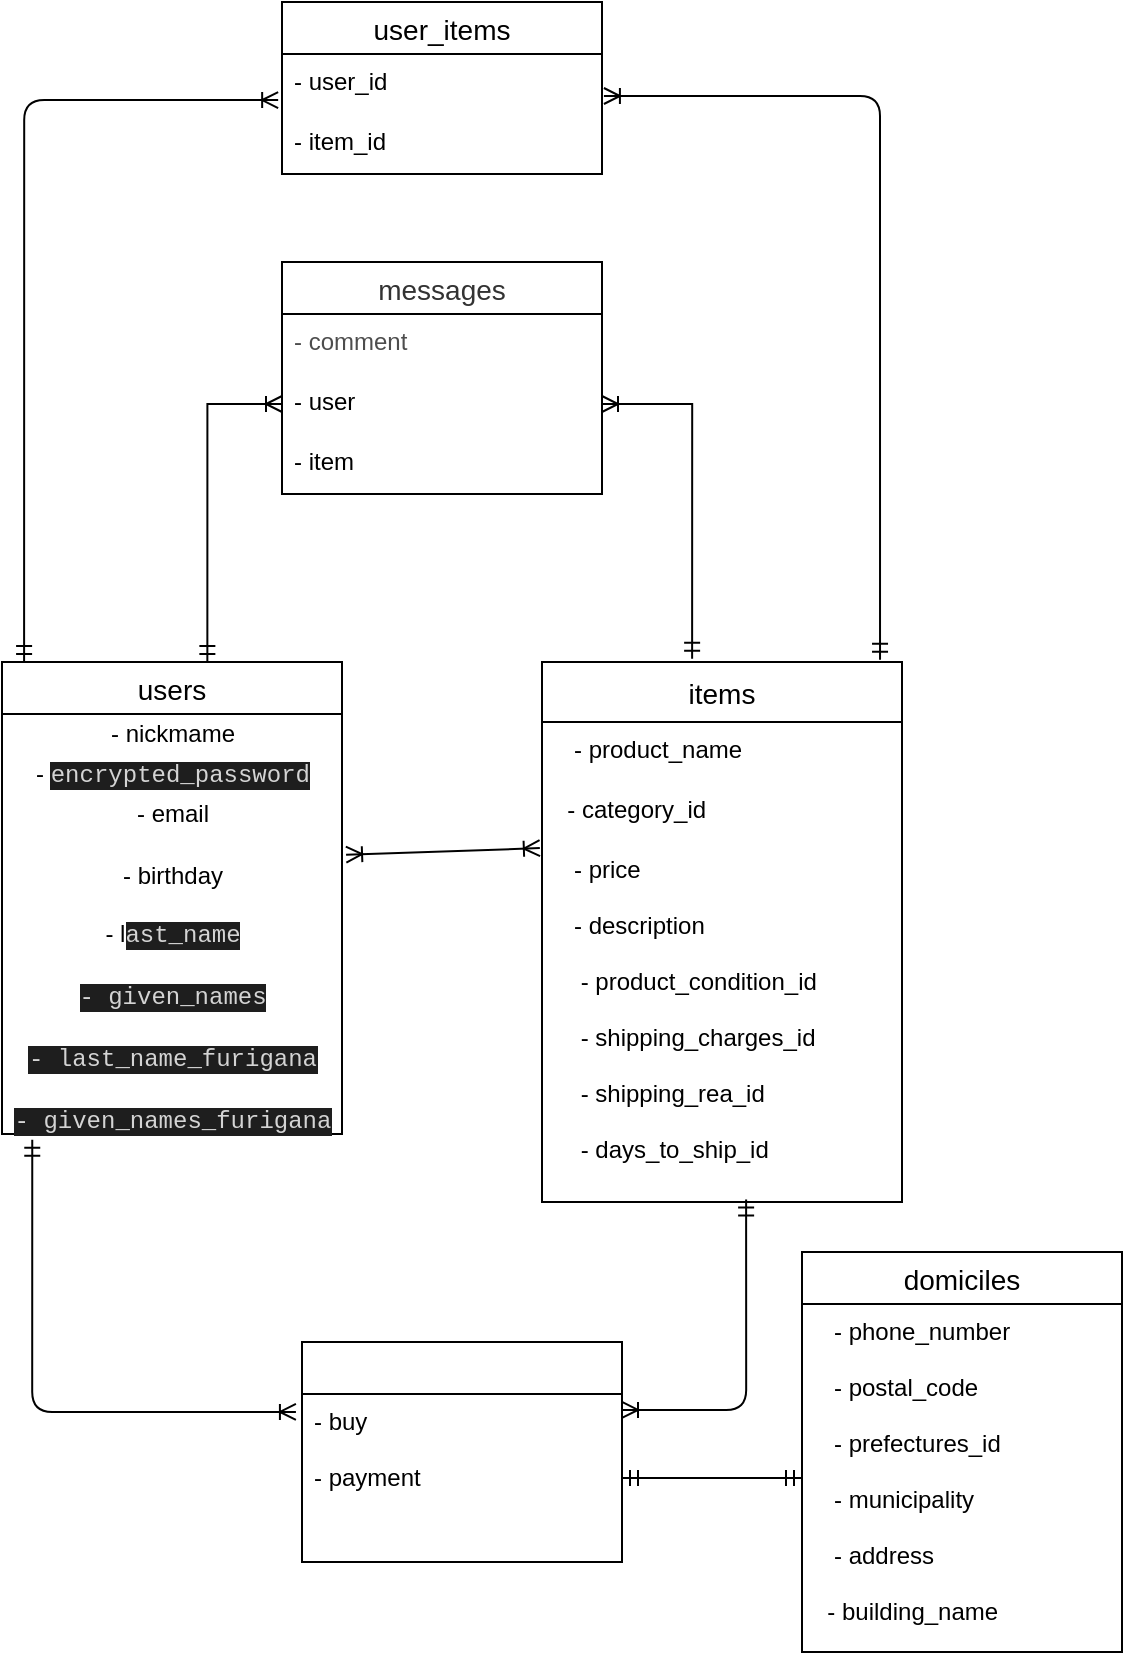 <mxfile version="14.2.4" type="embed">
    <diagram id="iNz2Ei_-lWCGaTxSvaLR" name="ページ1">
        <mxGraphModel dx="586" dy="1796" grid="1" gridSize="10" guides="1" tooltips="1" connect="1" arrows="1" fold="1" page="1" pageScale="1" pageWidth="827" pageHeight="1169" math="0" shadow="0">
            <root>
                <mxCell id="0"/>
                <mxCell id="1" parent="0"/>
                <mxCell id="2" value="users" style="swimlane;fontStyle=0;childLayout=stackLayout;horizontal=1;startSize=26;horizontalStack=0;resizeParent=1;resizeParentMax=0;resizeLast=0;collapsible=1;marginBottom=0;align=center;fontSize=14;" vertex="1" parent="1">
                    <mxGeometry x="40" y="200" width="170" height="236" as="geometry">
                        <mxRectangle x="40" y="200" width="70" height="26" as="alternateBounds"/>
                    </mxGeometry>
                </mxCell>
                <mxCell id="18" value="- nickmame" style="text;html=1;align=center;verticalAlign=middle;resizable=0;points=[];autosize=1;" vertex="1" parent="2">
                    <mxGeometry y="26" width="170" height="20" as="geometry"/>
                </mxCell>
                <mxCell id="24" value="-&amp;nbsp;&lt;span style=&quot;background-color: rgb(30 , 30 , 30) ; color: rgb(212 , 212 , 212) ; font-family: &amp;#34;menlo&amp;#34; , &amp;#34;monaco&amp;#34; , &amp;#34;courier new&amp;#34; , monospace&quot;&gt;encrypted_password&lt;/span&gt;" style="text;html=1;align=center;verticalAlign=middle;resizable=0;points=[];autosize=1;rotation=0;" vertex="1" parent="2">
                    <mxGeometry y="46" width="170" height="20" as="geometry"/>
                </mxCell>
                <mxCell id="21" value="- email" style="text;html=1;align=center;verticalAlign=middle;resizable=0;points=[];autosize=1;" vertex="1" parent="2">
                    <mxGeometry y="66" width="170" height="20" as="geometry"/>
                </mxCell>
                <mxCell id="40" value="&lt;br&gt;- birthday&lt;br&gt;&lt;br&gt;- l&lt;span style=&quot;background-color: rgb(30 , 30 , 30) ; color: rgb(212 , 212 , 212) ; font-family: &amp;#34;menlo&amp;#34; , &amp;#34;monaco&amp;#34; , &amp;#34;courier new&amp;#34; , monospace&quot;&gt;ast_name&lt;br&gt;&lt;br&gt;-&amp;nbsp;&lt;/span&gt;&lt;span style=&quot;background-color: rgb(30 , 30 , 30) ; color: rgb(212 , 212 , 212) ; font-family: &amp;#34;menlo&amp;#34; , &amp;#34;monaco&amp;#34; , &amp;#34;courier new&amp;#34; , monospace&quot;&gt;given_names&lt;br&gt;&lt;br&gt;-&amp;nbsp;&lt;/span&gt;&lt;span style=&quot;background-color: rgb(30 , 30 , 30) ; color: rgb(212 , 212 , 212) ; font-family: &amp;#34;menlo&amp;#34; , &amp;#34;monaco&amp;#34; , &amp;#34;courier new&amp;#34; , monospace&quot;&gt;last_name_furigana&lt;br&gt;&lt;br&gt;-&amp;nbsp;&lt;/span&gt;&lt;span style=&quot;background-color: rgb(30 , 30 , 30) ; color: rgb(212 , 212 , 212) ; font-family: &amp;#34;menlo&amp;#34; , &amp;#34;monaco&amp;#34; , &amp;#34;courier new&amp;#34; , monospace&quot;&gt;given_names_furigana&lt;/span&gt;" style="text;html=1;align=center;verticalAlign=middle;resizable=0;points=[];autosize=1;" vertex="1" parent="2">
                    <mxGeometry y="86" width="170" height="150" as="geometry"/>
                </mxCell>
                <mxCell id="6" value="items" style="swimlane;fontStyle=0;childLayout=stackLayout;horizontal=1;startSize=30;horizontalStack=0;resizeParent=1;resizeParentMax=0;resizeLast=0;collapsible=1;marginBottom=0;align=center;fontSize=14;" vertex="1" parent="1">
                    <mxGeometry x="310" y="200" width="180" height="270" as="geometry"/>
                </mxCell>
                <mxCell id="7" value="   - product_name" style="text;strokeColor=none;fillColor=none;spacingLeft=4;spacingRight=4;overflow=hidden;rotatable=0;points=[[0,0.5],[1,0.5]];portConstraint=eastwest;fontSize=12;" vertex="1" parent="6">
                    <mxGeometry y="30" width="180" height="30" as="geometry"/>
                </mxCell>
                <mxCell id="8" value="  - category_id" style="text;strokeColor=none;fillColor=none;spacingLeft=4;spacingRight=4;overflow=hidden;rotatable=0;points=[[0,0.5],[1,0.5]];portConstraint=eastwest;fontSize=12;" vertex="1" parent="6">
                    <mxGeometry y="60" width="180" height="30" as="geometry"/>
                </mxCell>
                <mxCell id="9" value="   - price&#10;&#10;   - description&#10;&#10;    - product_condition_id&#10;&#10;    - shipping_charges_id&#10;&#10;    - shipping_rea_id&#10;&#10;    - days_to_ship_id&#10;" style="text;strokeColor=none;fillColor=none;spacingLeft=4;spacingRight=4;overflow=hidden;rotatable=0;points=[[0,0.5],[1,0.5]];portConstraint=eastwest;fontSize=12;" vertex="1" parent="6">
                    <mxGeometry y="90" width="180" height="180" as="geometry"/>
                </mxCell>
                <mxCell id="10" value="histories" style="swimlane;fontStyle=0;childLayout=stackLayout;horizontal=1;startSize=26;horizontalStack=0;resizeParent=1;resizeParentMax=0;resizeLast=0;collapsible=1;marginBottom=0;align=center;fontSize=14;fontColor=#FFFFFF;" vertex="1" parent="1">
                    <mxGeometry x="190" y="540" width="160" height="110" as="geometry"/>
                </mxCell>
                <mxCell id="11" value="- buy&#10;&#10;- payment&#10;" style="text;strokeColor=none;fillColor=none;spacingLeft=4;spacingRight=4;overflow=hidden;rotatable=0;points=[[0,0.5],[1,0.5]];portConstraint=eastwest;fontSize=12;" vertex="1" parent="10">
                    <mxGeometry y="26" width="160" height="84" as="geometry"/>
                </mxCell>
                <mxCell id="14" value="domiciles" style="swimlane;fontStyle=0;childLayout=stackLayout;horizontal=1;startSize=26;horizontalStack=0;resizeParent=1;resizeParentMax=0;resizeLast=0;collapsible=1;marginBottom=0;align=center;fontSize=14;" vertex="1" parent="1">
                    <mxGeometry x="440" y="495" width="160" height="200" as="geometry"/>
                </mxCell>
                <mxCell id="15" value="   - phone_number&#10;&#10;   - postal_code&#10;&#10;   - prefectures_id&#10;&#10;   - municipality&#10;&#10;   - address &#10;&#10;  - building_name" style="text;strokeColor=none;fillColor=none;spacingLeft=4;spacingRight=4;overflow=hidden;rotatable=0;points=[[0,0.5],[1,0.5]];portConstraint=eastwest;fontSize=12;" vertex="1" parent="14">
                    <mxGeometry y="26" width="160" height="174" as="geometry"/>
                </mxCell>
                <mxCell id="52" value="user_items" style="swimlane;fontStyle=0;childLayout=stackLayout;horizontal=1;startSize=26;horizontalStack=0;resizeParent=1;resizeParentMax=0;resizeLast=0;collapsible=1;marginBottom=0;align=center;fontSize=14;" vertex="1" parent="1">
                    <mxGeometry x="180" y="-130" width="160" height="86" as="geometry"/>
                </mxCell>
                <mxCell id="53" value="- user_id" style="text;strokeColor=none;fillColor=none;spacingLeft=4;spacingRight=4;overflow=hidden;rotatable=0;points=[[0,0.5],[1,0.5]];portConstraint=eastwest;fontSize=12;" vertex="1" parent="52">
                    <mxGeometry y="26" width="160" height="30" as="geometry"/>
                </mxCell>
                <mxCell id="54" value="- item_id" style="text;strokeColor=none;fillColor=none;spacingLeft=4;spacingRight=4;overflow=hidden;rotatable=0;points=[[0,0.5],[1,0.5]];portConstraint=eastwest;fontSize=12;" vertex="1" parent="52">
                    <mxGeometry y="56" width="160" height="30" as="geometry"/>
                </mxCell>
                <mxCell id="56" value="" style="fontSize=12;html=1;endArrow=ERoneToMany;startArrow=ERoneToMany;entryX=-0.006;entryY=0.017;entryDx=0;entryDy=0;entryPerimeter=0;exitX=1.012;exitY=0.069;exitDx=0;exitDy=0;exitPerimeter=0;" edge="1" parent="1" source="40" target="9">
                    <mxGeometry width="100" height="100" relative="1" as="geometry">
                        <mxPoint x="200" y="291" as="sourcePoint"/>
                        <mxPoint x="350" y="180" as="targetPoint"/>
                    </mxGeometry>
                </mxCell>
                <mxCell id="57" value="" style="fontSize=12;html=1;endArrow=ERoneToMany;startArrow=ERmandOne;exitX=0.065;exitY=0;exitDx=0;exitDy=0;exitPerimeter=0;entryX=-0.012;entryY=0.767;entryDx=0;entryDy=0;entryPerimeter=0;edgeStyle=orthogonalEdgeStyle;" edge="1" parent="1" source="2" target="53">
                    <mxGeometry width="100" height="100" relative="1" as="geometry">
                        <mxPoint x="70" y="151" as="sourcePoint"/>
                        <mxPoint x="149" y="40" as="targetPoint"/>
                    </mxGeometry>
                </mxCell>
                <mxCell id="61" value="" style="edgeStyle=orthogonalEdgeStyle;fontSize=12;html=1;endArrow=ERoneToMany;startArrow=ERmandOne;exitX=0.939;exitY=-0.004;exitDx=0;exitDy=0;exitPerimeter=0;entryX=1.006;entryY=0.7;entryDx=0;entryDy=0;entryPerimeter=0;" edge="1" parent="1" source="6" target="53">
                    <mxGeometry width="100" height="100" relative="1" as="geometry">
                        <mxPoint x="140" y="280" as="sourcePoint"/>
                        <mxPoint x="240" y="180" as="targetPoint"/>
                    </mxGeometry>
                </mxCell>
                <mxCell id="62" value="" style="edgeStyle=orthogonalEdgeStyle;fontSize=12;html=1;endArrow=ERmandOne;startArrow=ERmandOne;entryX=0;entryY=0.5;entryDx=0;entryDy=0;" edge="1" parent="1" source="11" target="15">
                    <mxGeometry width="100" height="100" relative="1" as="geometry">
                        <mxPoint x="390" y="470" as="sourcePoint"/>
                        <mxPoint x="390" y="542" as="targetPoint"/>
                    </mxGeometry>
                </mxCell>
                <mxCell id="63" value="" style="edgeStyle=orthogonalEdgeStyle;fontSize=12;html=1;endArrow=ERoneToMany;startArrow=ERmandOne;entryX=1;entryY=0.095;entryDx=0;entryDy=0;entryPerimeter=0;exitX=0.567;exitY=0.993;exitDx=0;exitDy=0;exitPerimeter=0;verticalAlign=top;" edge="1" parent="1" source="9" target="11">
                    <mxGeometry width="100" height="100" relative="1" as="geometry">
                        <mxPoint x="140" y="360" as="sourcePoint"/>
                        <mxPoint x="240" y="260" as="targetPoint"/>
                        <Array as="points">
                            <mxPoint x="412" y="574"/>
                        </Array>
                    </mxGeometry>
                </mxCell>
                <mxCell id="64" value="" style="edgeStyle=orthogonalEdgeStyle;fontSize=12;html=1;endArrow=ERoneToMany;startArrow=ERmandOne;entryX=-0.019;entryY=0.107;entryDx=0;entryDy=0;entryPerimeter=0;exitX=0.089;exitY=1.019;exitDx=0;exitDy=0;exitPerimeter=0;" edge="1" parent="1" source="40" target="11">
                    <mxGeometry width="100" height="100" relative="1" as="geometry">
                        <mxPoint x="50" y="448" as="sourcePoint"/>
                        <mxPoint x="240" y="260" as="targetPoint"/>
                    </mxGeometry>
                </mxCell>
                <mxCell id="67" value="messages" style="swimlane;fontStyle=0;childLayout=stackLayout;horizontal=1;startSize=26;horizontalStack=0;resizeParent=1;resizeParentMax=0;resizeLast=0;collapsible=1;marginBottom=0;align=center;fontSize=14;fontColor=#333333;" vertex="1" parent="1">
                    <mxGeometry x="180" width="160" height="116" as="geometry"/>
                </mxCell>
                <mxCell id="68" value="- comment" style="text;strokeColor=none;fillColor=none;spacingLeft=4;spacingRight=4;overflow=hidden;rotatable=0;points=[[0,0.5],[1,0.5]];portConstraint=eastwest;fontSize=12;fontColor=#4D4D4D;" vertex="1" parent="67">
                    <mxGeometry y="26" width="160" height="30" as="geometry"/>
                </mxCell>
                <mxCell id="69" value="- user" style="text;strokeColor=none;fillColor=none;spacingLeft=4;spacingRight=4;overflow=hidden;rotatable=0;points=[[0,0.5],[1,0.5]];portConstraint=eastwest;fontSize=12;" vertex="1" parent="67">
                    <mxGeometry y="56" width="160" height="30" as="geometry"/>
                </mxCell>
                <mxCell id="70" value="- item" style="text;strokeColor=none;fillColor=none;spacingLeft=4;spacingRight=4;overflow=hidden;rotatable=0;points=[[0,0.5],[1,0.5]];portConstraint=eastwest;fontSize=12;" vertex="1" parent="67">
                    <mxGeometry y="86" width="160" height="30" as="geometry"/>
                </mxCell>
                <mxCell id="71" style="edgeStyle=orthogonalEdgeStyle;rounded=0;orthogonalLoop=1;jettySize=auto;html=1;entryX=0.604;entryY=0;entryDx=0;entryDy=0;entryPerimeter=0;fontColor=#FFFFFF;endArrow=ERmandOne;endFill=0;startArrow=ERoneToMany;startFill=0;" edge="1" parent="1" source="69" target="2">
                    <mxGeometry relative="1" as="geometry"/>
                </mxCell>
                <mxCell id="72" style="edgeStyle=orthogonalEdgeStyle;rounded=0;orthogonalLoop=1;jettySize=auto;html=1;exitX=1;exitY=0.5;exitDx=0;exitDy=0;entryX=0.417;entryY=-0.006;entryDx=0;entryDy=0;entryPerimeter=0;fontColor=#FFFFFF;endArrow=ERmandOne;endFill=0;startArrow=ERoneToMany;startFill=0;" edge="1" parent="1" source="69" target="6">
                    <mxGeometry relative="1" as="geometry"/>
                </mxCell>
            </root>
        </mxGraphModel>
    </diagram>
</mxfile>
